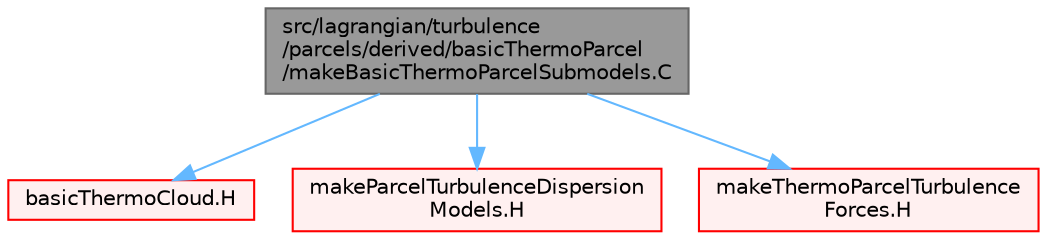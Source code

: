 digraph "src/lagrangian/turbulence/parcels/derived/basicThermoParcel/makeBasicThermoParcelSubmodels.C"
{
 // LATEX_PDF_SIZE
  bgcolor="transparent";
  edge [fontname=Helvetica,fontsize=10,labelfontname=Helvetica,labelfontsize=10];
  node [fontname=Helvetica,fontsize=10,shape=box,height=0.2,width=0.4];
  Node1 [id="Node000001",label="src/lagrangian/turbulence\l/parcels/derived/basicThermoParcel\l/makeBasicThermoParcelSubmodels.C",height=0.2,width=0.4,color="gray40", fillcolor="grey60", style="filled", fontcolor="black",tooltip=" "];
  Node1 -> Node2 [id="edge1_Node000001_Node000002",color="steelblue1",style="solid",tooltip=" "];
  Node2 [id="Node000002",label="basicThermoCloud.H",height=0.2,width=0.4,color="red", fillcolor="#FFF0F0", style="filled",URL="$basicThermoCloud_8H.html",tooltip=" "];
  Node1 -> Node543 [id="edge2_Node000001_Node000543",color="steelblue1",style="solid",tooltip=" "];
  Node543 [id="Node000543",label="makeParcelTurbulenceDispersion\lModels.H",height=0.2,width=0.4,color="red", fillcolor="#FFF0F0", style="filled",URL="$makeParcelTurbulenceDispersionModels_8H.html",tooltip=" "];
  Node1 -> Node548 [id="edge3_Node000001_Node000548",color="steelblue1",style="solid",tooltip=" "];
  Node548 [id="Node000548",label="makeThermoParcelTurbulence\lForces.H",height=0.2,width=0.4,color="red", fillcolor="#FFF0F0", style="filled",URL="$makeThermoParcelTurbulenceForces_8H.html",tooltip=" "];
}

